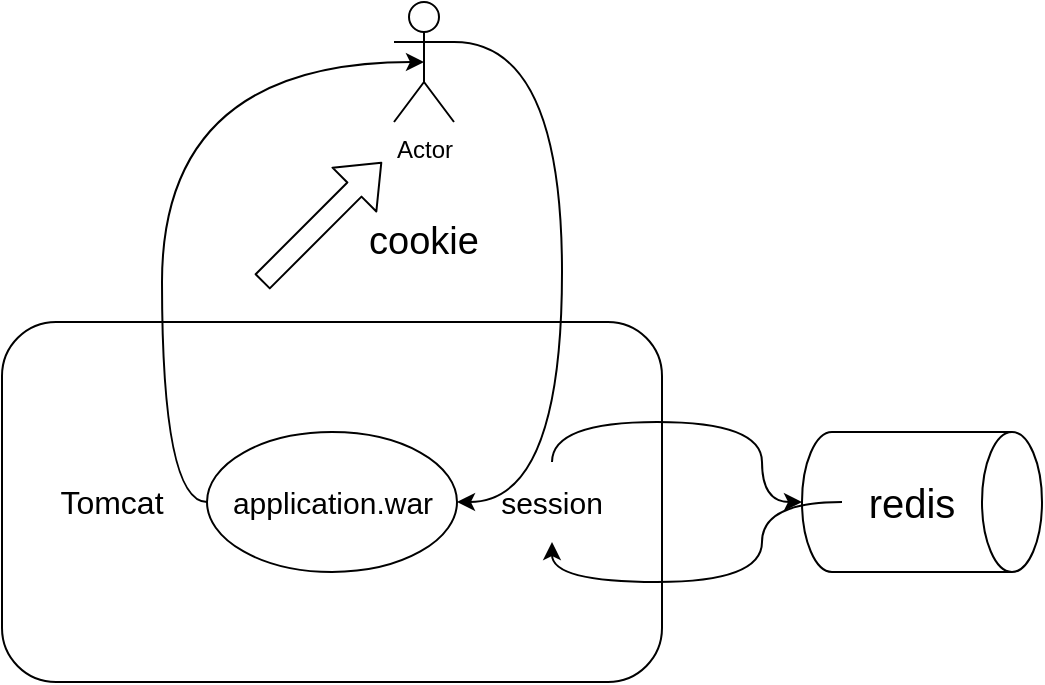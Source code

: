 <mxfile version="13.7.7" type="github">
  <diagram id="qHT8lR6Z8IEnRzVZ0eVU" name="第 1 页">
    <mxGraphModel dx="1106" dy="1754" grid="1" gridSize="10" guides="1" tooltips="1" connect="1" arrows="1" fold="1" page="1" pageScale="1" pageWidth="827" pageHeight="1169" math="0" shadow="0">
      <root>
        <mxCell id="0" />
        <mxCell id="1" parent="0" />
        <mxCell id="MW_U-gKa7REWeiEw_FAd-1" value="" style="rounded=1;whiteSpace=wrap;html=1;" vertex="1" parent="1">
          <mxGeometry x="90" y="100" width="330" height="180" as="geometry" />
        </mxCell>
        <mxCell id="MW_U-gKa7REWeiEw_FAd-2" value="&lt;font style=&quot;font-size: 16px&quot;&gt;Tomcat&lt;/font&gt;" style="text;html=1;strokeColor=none;fillColor=none;align=center;verticalAlign=middle;whiteSpace=wrap;rounded=0;" vertex="1" parent="1">
          <mxGeometry x="110" y="170" width="70" height="40" as="geometry" />
        </mxCell>
        <mxCell id="MW_U-gKa7REWeiEw_FAd-20" style="edgeStyle=orthogonalEdgeStyle;curved=1;rounded=0;orthogonalLoop=1;jettySize=auto;html=1;entryX=0.5;entryY=0.5;entryDx=0;entryDy=0;entryPerimeter=0;" edge="1" parent="1" source="MW_U-gKa7REWeiEw_FAd-3" target="MW_U-gKa7REWeiEw_FAd-17">
          <mxGeometry relative="1" as="geometry">
            <Array as="points">
              <mxPoint x="170" y="190" />
              <mxPoint x="170" y="-30" />
            </Array>
          </mxGeometry>
        </mxCell>
        <mxCell id="MW_U-gKa7REWeiEw_FAd-3" value="&lt;font style=&quot;font-size: 15px&quot;&gt;application.war&lt;/font&gt;" style="ellipse;whiteSpace=wrap;html=1;" vertex="1" parent="1">
          <mxGeometry x="192.5" y="155" width="125" height="70" as="geometry" />
        </mxCell>
        <mxCell id="MW_U-gKa7REWeiEw_FAd-11" style="edgeStyle=orthogonalEdgeStyle;rounded=0;orthogonalLoop=1;jettySize=auto;html=1;entryX=0.5;entryY=1;entryDx=0;entryDy=0;entryPerimeter=0;curved=1;" edge="1" parent="1" source="MW_U-gKa7REWeiEw_FAd-6" target="MW_U-gKa7REWeiEw_FAd-7">
          <mxGeometry relative="1" as="geometry">
            <Array as="points">
              <mxPoint x="365" y="150" />
              <mxPoint x="470" y="150" />
              <mxPoint x="470" y="190" />
            </Array>
          </mxGeometry>
        </mxCell>
        <mxCell id="MW_U-gKa7REWeiEw_FAd-6" value="&lt;font style=&quot;font-size: 15px&quot;&gt;session&lt;/font&gt;" style="text;html=1;strokeColor=none;fillColor=none;align=center;verticalAlign=middle;whiteSpace=wrap;rounded=0;" vertex="1" parent="1">
          <mxGeometry x="330" y="170" width="70" height="40" as="geometry" />
        </mxCell>
        <mxCell id="MW_U-gKa7REWeiEw_FAd-7" value="" style="shape=cylinder3;whiteSpace=wrap;html=1;boundedLbl=1;backgroundOutline=1;size=15;direction=north;rotation=-180;align=left;" vertex="1" parent="1">
          <mxGeometry x="490" y="155" width="120" height="70" as="geometry" />
        </mxCell>
        <mxCell id="MW_U-gKa7REWeiEw_FAd-14" style="edgeStyle=orthogonalEdgeStyle;curved=1;rounded=0;orthogonalLoop=1;jettySize=auto;html=1;entryX=0.5;entryY=1;entryDx=0;entryDy=0;" edge="1" parent="1" source="MW_U-gKa7REWeiEw_FAd-8" target="MW_U-gKa7REWeiEw_FAd-6">
          <mxGeometry relative="1" as="geometry">
            <Array as="points">
              <mxPoint x="470" y="190" />
              <mxPoint x="470" y="230" />
              <mxPoint x="365" y="230" />
            </Array>
          </mxGeometry>
        </mxCell>
        <mxCell id="MW_U-gKa7REWeiEw_FAd-8" value="&lt;font style=&quot;font-size: 20px&quot;&gt;redis&lt;/font&gt;" style="text;html=1;strokeColor=none;fillColor=none;align=center;verticalAlign=middle;whiteSpace=wrap;rounded=0;" vertex="1" parent="1">
          <mxGeometry x="510" y="170" width="70" height="40" as="geometry" />
        </mxCell>
        <mxCell id="MW_U-gKa7REWeiEw_FAd-15" value="" style="shape=flexArrow;endArrow=classic;html=1;" edge="1" parent="1">
          <mxGeometry width="50" height="50" relative="1" as="geometry">
            <mxPoint x="220" y="80" as="sourcePoint" />
            <mxPoint x="280" y="20" as="targetPoint" />
          </mxGeometry>
        </mxCell>
        <mxCell id="MW_U-gKa7REWeiEw_FAd-16" value="&lt;font style=&quot;font-size: 19px&quot;&gt;cookie&lt;/font&gt;" style="text;html=1;strokeColor=none;fillColor=none;align=center;verticalAlign=middle;whiteSpace=wrap;rounded=0;" vertex="1" parent="1">
          <mxGeometry x="260" y="40" width="82" height="40" as="geometry" />
        </mxCell>
        <mxCell id="MW_U-gKa7REWeiEw_FAd-19" style="edgeStyle=orthogonalEdgeStyle;curved=1;rounded=0;orthogonalLoop=1;jettySize=auto;html=1;entryX=1;entryY=0.5;entryDx=0;entryDy=0;" edge="1" parent="1" source="MW_U-gKa7REWeiEw_FAd-17" target="MW_U-gKa7REWeiEw_FAd-3">
          <mxGeometry relative="1" as="geometry">
            <mxPoint x="360" y="10" as="targetPoint" />
            <Array as="points">
              <mxPoint x="370" y="-40" />
              <mxPoint x="370" y="190" />
            </Array>
          </mxGeometry>
        </mxCell>
        <mxCell id="MW_U-gKa7REWeiEw_FAd-17" value="Actor" style="shape=umlActor;verticalLabelPosition=bottom;verticalAlign=top;html=1;outlineConnect=0;" vertex="1" parent="1">
          <mxGeometry x="286" y="-60" width="30" height="60" as="geometry" />
        </mxCell>
      </root>
    </mxGraphModel>
  </diagram>
</mxfile>

